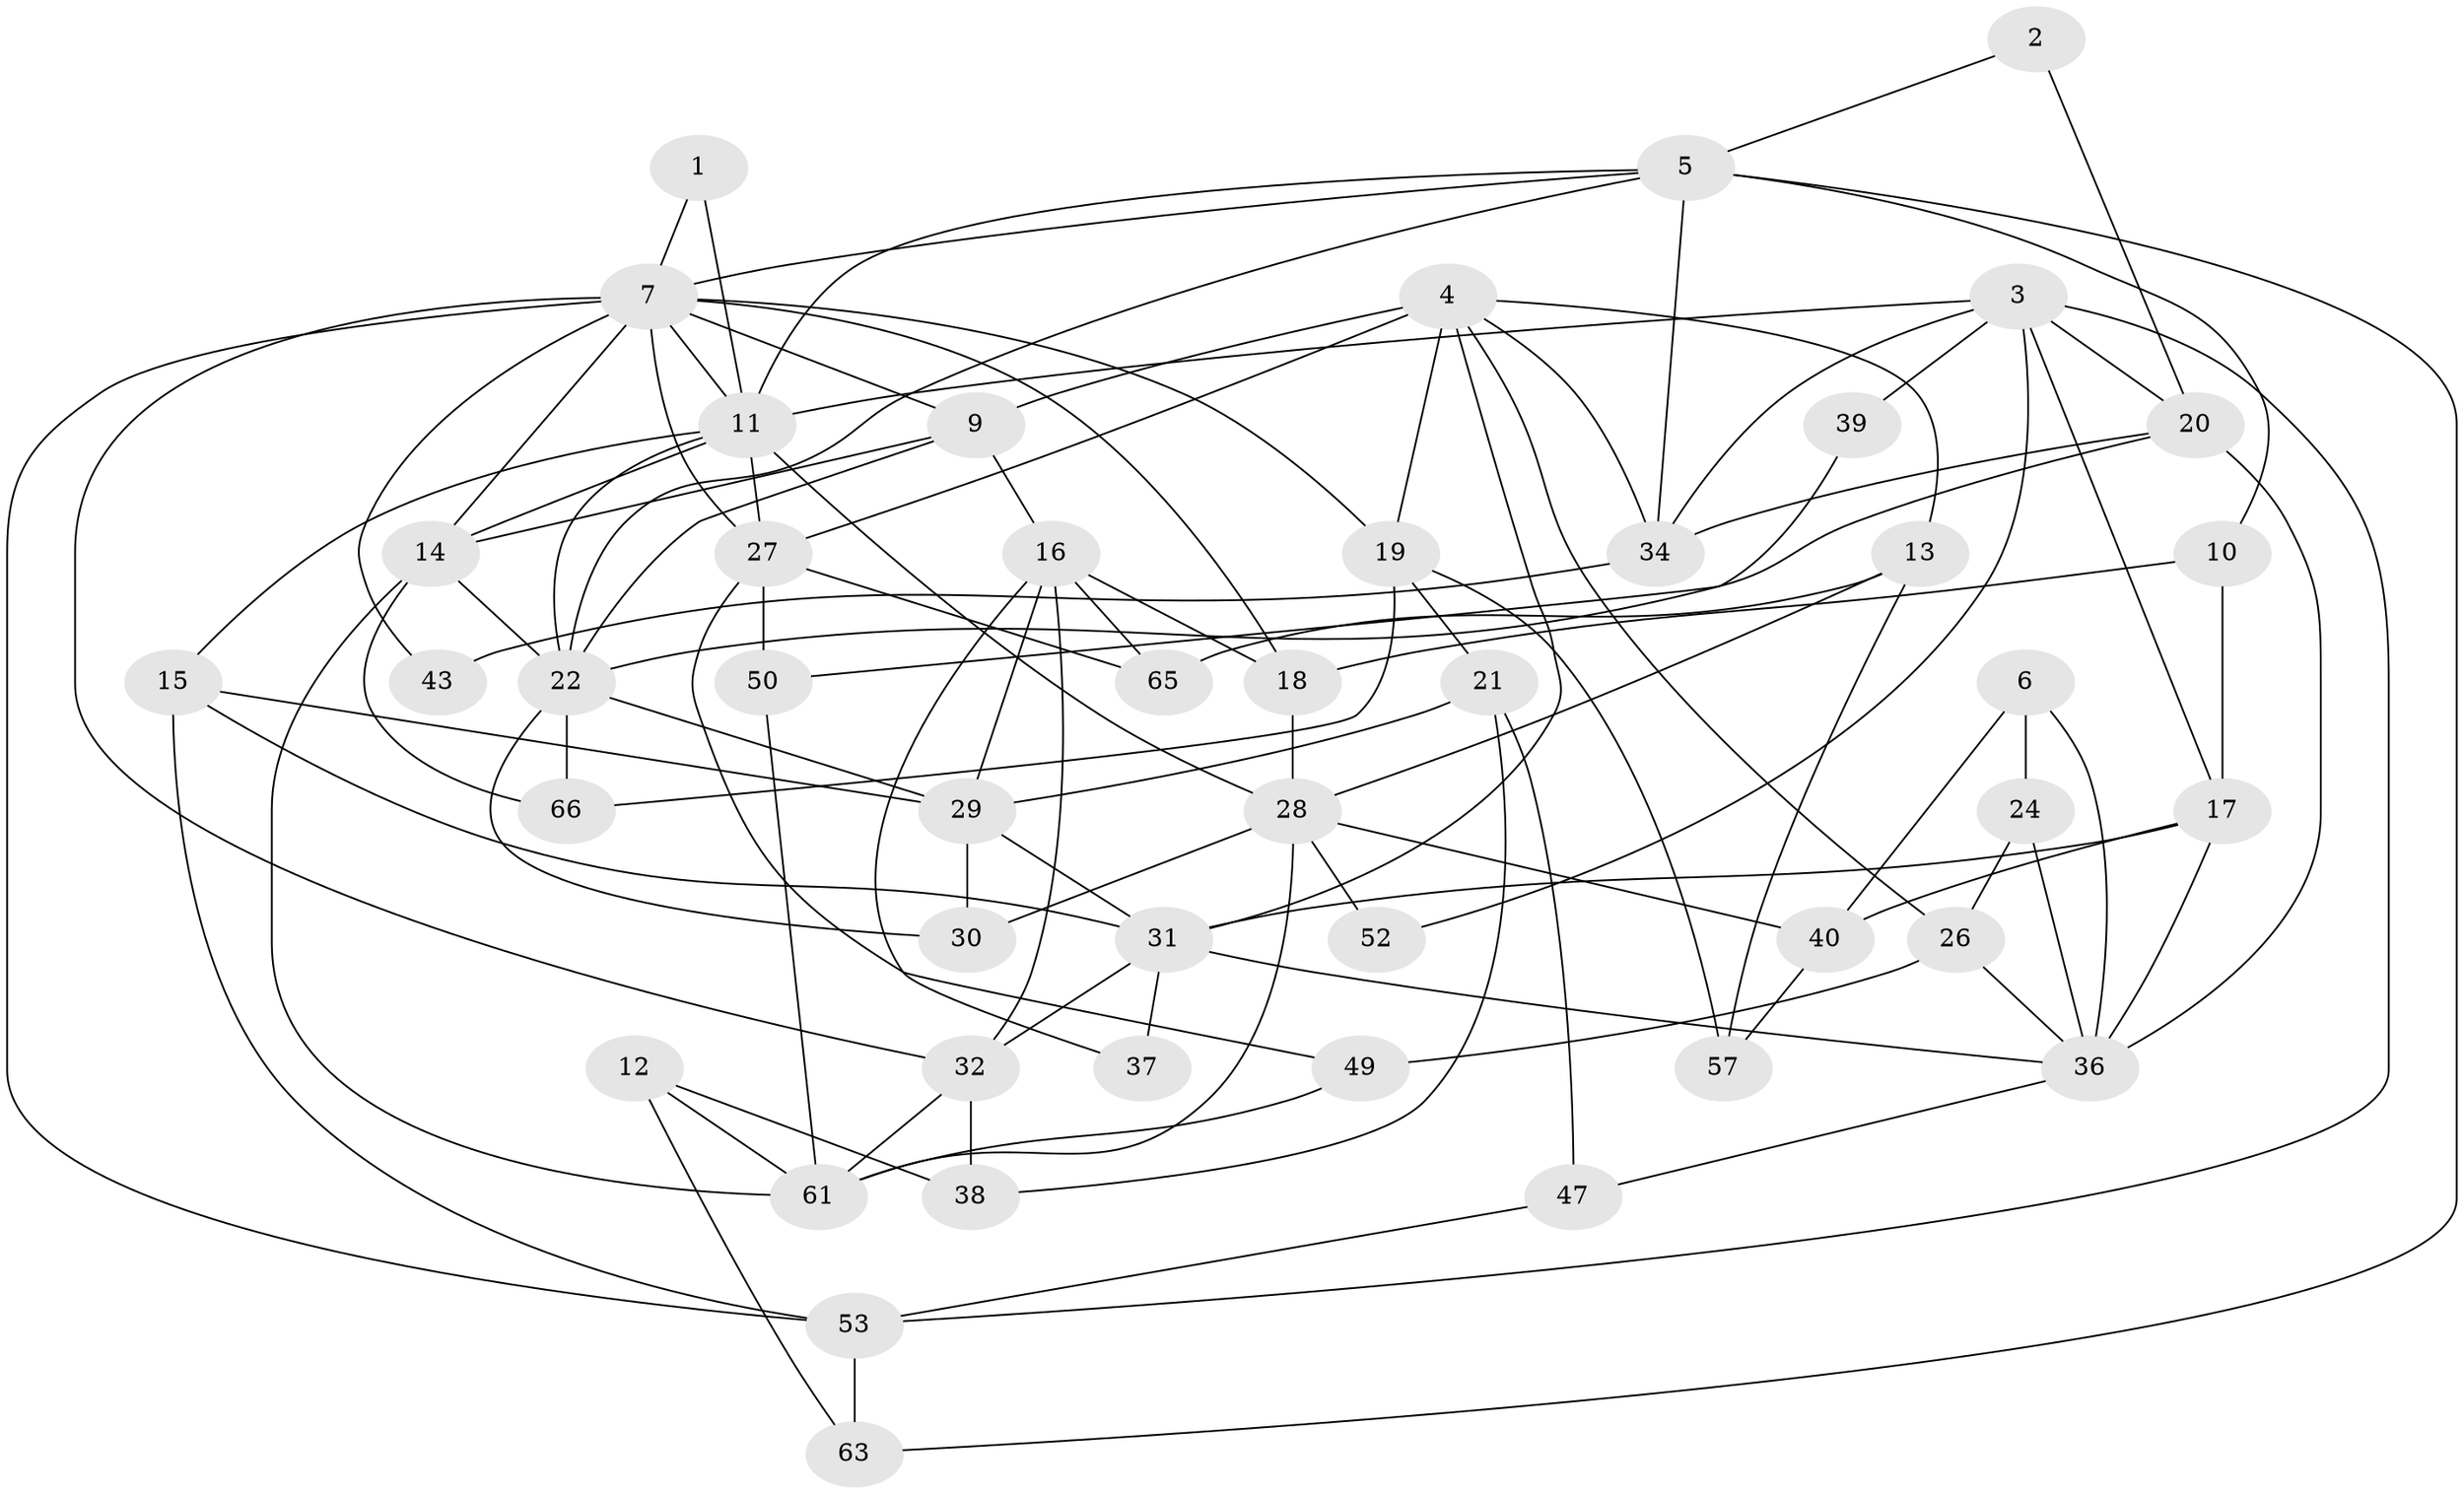 // Generated by graph-tools (version 1.1) at 2025/24/03/03/25 07:24:00]
// undirected, 46 vertices, 105 edges
graph export_dot {
graph [start="1"]
  node [color=gray90,style=filled];
  1;
  2;
  3 [super="+41"];
  4 [super="+45"];
  5 [super="+35"];
  6;
  7 [super="+8"];
  9;
  10;
  11 [super="+48"];
  12;
  13;
  14 [super="+56"];
  15 [super="+59"];
  16 [super="+25"];
  17 [super="+23"];
  18 [super="+42"];
  19 [super="+51"];
  20 [super="+33"];
  21;
  22 [super="+44"];
  24;
  26;
  27 [super="+55"];
  28 [super="+46"];
  29 [super="+62"];
  30;
  31 [super="+60"];
  32;
  34 [super="+54"];
  36 [super="+58"];
  37;
  38 [super="+64"];
  39;
  40;
  43;
  47;
  49;
  50;
  52;
  53;
  57;
  61;
  63;
  65;
  66;
  1 -- 7;
  1 -- 11;
  2 -- 5;
  2 -- 20;
  3 -- 53;
  3 -- 17;
  3 -- 52;
  3 -- 34;
  3 -- 20;
  3 -- 39;
  3 -- 11;
  4 -- 26;
  4 -- 9 [weight=2];
  4 -- 13;
  4 -- 31;
  4 -- 19;
  4 -- 27;
  4 -- 34;
  5 -- 34;
  5 -- 63;
  5 -- 22;
  5 -- 10;
  5 -- 11;
  5 -- 7;
  6 -- 24;
  6 -- 40;
  6 -- 36;
  7 -- 14;
  7 -- 11;
  7 -- 32;
  7 -- 18;
  7 -- 19;
  7 -- 53;
  7 -- 9;
  7 -- 43;
  7 -- 27;
  9 -- 22;
  9 -- 16;
  9 -- 14;
  10 -- 17;
  10 -- 18;
  11 -- 15;
  11 -- 22;
  11 -- 27;
  11 -- 14;
  11 -- 28 [weight=2];
  12 -- 63;
  12 -- 61;
  12 -- 38;
  13 -- 28;
  13 -- 57;
  13 -- 65;
  14 -- 22 [weight=2];
  14 -- 66;
  14 -- 61;
  15 -- 31 [weight=2];
  15 -- 53;
  15 -- 29;
  16 -- 32;
  16 -- 37;
  16 -- 65;
  16 -- 29;
  16 -- 18;
  17 -- 40;
  17 -- 36 [weight=2];
  17 -- 31;
  18 -- 28 [weight=2];
  19 -- 21;
  19 -- 57;
  19 -- 66;
  20 -- 34;
  20 -- 22;
  20 -- 36;
  21 -- 38;
  21 -- 47;
  21 -- 29;
  22 -- 66;
  22 -- 30;
  22 -- 29;
  24 -- 26;
  24 -- 36;
  26 -- 49;
  26 -- 36;
  27 -- 50;
  27 -- 49;
  27 -- 65;
  28 -- 52;
  28 -- 40;
  28 -- 61;
  28 -- 30;
  29 -- 30 [weight=2];
  29 -- 31;
  31 -- 32;
  31 -- 37;
  31 -- 36;
  32 -- 61;
  32 -- 38;
  34 -- 43;
  36 -- 47;
  39 -- 50;
  40 -- 57;
  47 -- 53;
  49 -- 61;
  50 -- 61;
  53 -- 63;
}
